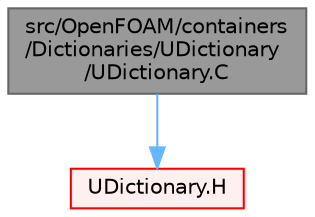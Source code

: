 digraph "src/OpenFOAM/containers/Dictionaries/UDictionary/UDictionary.C"
{
 // LATEX_PDF_SIZE
  bgcolor="transparent";
  edge [fontname=Helvetica,fontsize=10,labelfontname=Helvetica,labelfontsize=10];
  node [fontname=Helvetica,fontsize=10,shape=box,height=0.2,width=0.4];
  Node1 [id="Node000001",label="src/OpenFOAM/containers\l/Dictionaries/UDictionary\l/UDictionary.C",height=0.2,width=0.4,color="gray40", fillcolor="grey60", style="filled", fontcolor="black",tooltip=" "];
  Node1 -> Node2 [id="edge1_Node000001_Node000002",color="steelblue1",style="solid",tooltip=" "];
  Node2 [id="Node000002",label="UDictionary.H",height=0.2,width=0.4,color="red", fillcolor="#FFF0F0", style="filled",URL="$UDictionary_8H.html",tooltip=" "];
}
